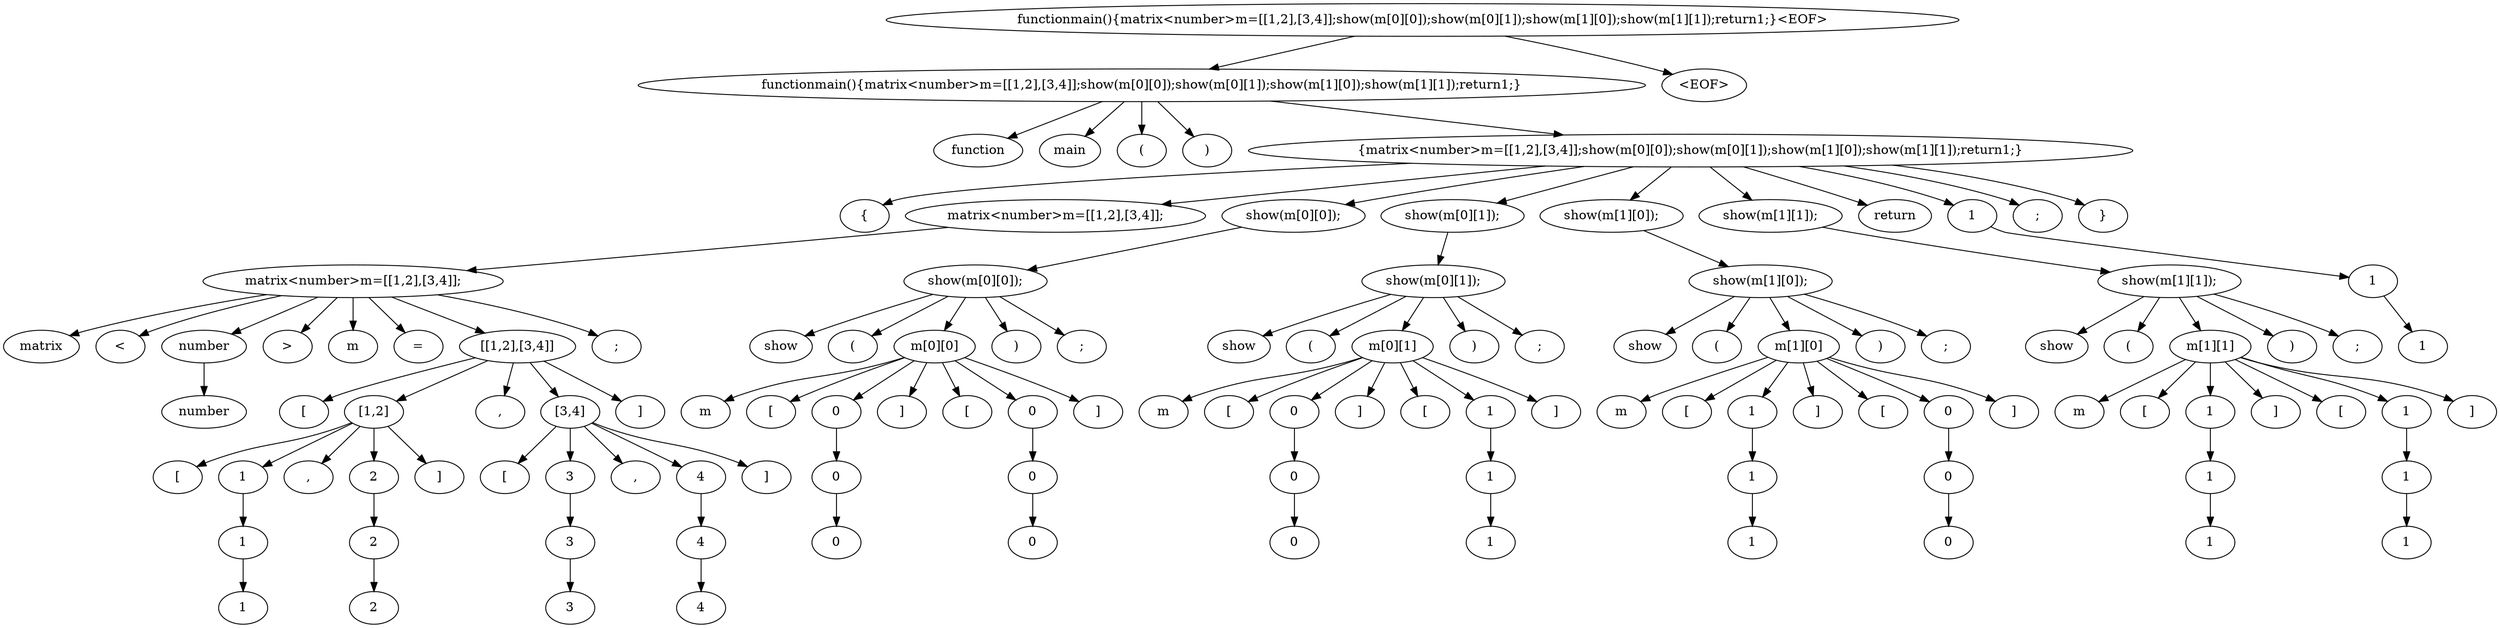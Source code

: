 digraph G {
node0[label="functionmain(){matrix<number>m=[[1,2],[3,4]];show(m[0][0]);show(m[0][1]);show(m[1][0]);show(m[1][1]);return1;}<EOF>"];
node1[label="functionmain(){matrix<number>m=[[1,2],[3,4]];show(m[0][0]);show(m[0][1]);show(m[1][0]);show(m[1][1]);return1;}"];
node2[label="function"];
node1 -> node2;
node3[label="main"];
node1 -> node3;
node4[label="("];
node1 -> node4;
node5[label=")"];
node1 -> node5;
node6[label="{matrix<number>m=[[1,2],[3,4]];show(m[0][0]);show(m[0][1]);show(m[1][0]);show(m[1][1]);return1;}"];
node7[label="{"];
node6 -> node7;
node8[label="matrix<number>m=[[1,2],[3,4]];"];
node9[label="matrix<number>m=[[1,2],[3,4]];"];
node10[label="matrix"];
node9 -> node10;
node11[label="<"];
node9 -> node11;
node12[label="number"];
node13[label="number"];
node12 -> node13;
node9 -> node12;
node14[label=">"];
node9 -> node14;
node15[label="m"];
node9 -> node15;
node16[label="="];
node9 -> node16;
node17[label="[[1,2],[3,4]]"];
node18[label="["];
node17 -> node18;
node19[label="[1,2]"];
node20[label="["];
node19 -> node20;
node21[label="1"];
node22[label="1"];
node23[label="1"];
node22 -> node23;
node21 -> node22;
node19 -> node21;
node24[label=","];
node19 -> node24;
node25[label="2"];
node26[label="2"];
node27[label="2"];
node26 -> node27;
node25 -> node26;
node19 -> node25;
node28[label="]"];
node19 -> node28;
node17 -> node19;
node29[label=","];
node17 -> node29;
node30[label="[3,4]"];
node31[label="["];
node30 -> node31;
node32[label="3"];
node33[label="3"];
node34[label="3"];
node33 -> node34;
node32 -> node33;
node30 -> node32;
node35[label=","];
node30 -> node35;
node36[label="4"];
node37[label="4"];
node38[label="4"];
node37 -> node38;
node36 -> node37;
node30 -> node36;
node39[label="]"];
node30 -> node39;
node17 -> node30;
node40[label="]"];
node17 -> node40;
node9 -> node17;
node41[label=";"];
node9 -> node41;
node8 -> node9;
node6 -> node8;
node42[label="show(m[0][0]);"];
node43[label="show(m[0][0]);"];
node44[label="show"];
node43 -> node44;
node45[label="("];
node43 -> node45;
node46[label="m[0][0]"];
node47[label="m"];
node46 -> node47;
node48[label="["];
node46 -> node48;
node49[label="0"];
node50[label="0"];
node51[label="0"];
node50 -> node51;
node49 -> node50;
node46 -> node49;
node52[label="]"];
node46 -> node52;
node53[label="["];
node46 -> node53;
node54[label="0"];
node55[label="0"];
node56[label="0"];
node55 -> node56;
node54 -> node55;
node46 -> node54;
node57[label="]"];
node46 -> node57;
node43 -> node46;
node58[label=")"];
node43 -> node58;
node59[label=";"];
node43 -> node59;
node42 -> node43;
node6 -> node42;
node60[label="show(m[0][1]);"];
node61[label="show(m[0][1]);"];
node62[label="show"];
node61 -> node62;
node63[label="("];
node61 -> node63;
node64[label="m[0][1]"];
node65[label="m"];
node64 -> node65;
node66[label="["];
node64 -> node66;
node67[label="0"];
node68[label="0"];
node69[label="0"];
node68 -> node69;
node67 -> node68;
node64 -> node67;
node70[label="]"];
node64 -> node70;
node71[label="["];
node64 -> node71;
node72[label="1"];
node73[label="1"];
node74[label="1"];
node73 -> node74;
node72 -> node73;
node64 -> node72;
node75[label="]"];
node64 -> node75;
node61 -> node64;
node76[label=")"];
node61 -> node76;
node77[label=";"];
node61 -> node77;
node60 -> node61;
node6 -> node60;
node78[label="show(m[1][0]);"];
node79[label="show(m[1][0]);"];
node80[label="show"];
node79 -> node80;
node81[label="("];
node79 -> node81;
node82[label="m[1][0]"];
node83[label="m"];
node82 -> node83;
node84[label="["];
node82 -> node84;
node85[label="1"];
node86[label="1"];
node87[label="1"];
node86 -> node87;
node85 -> node86;
node82 -> node85;
node88[label="]"];
node82 -> node88;
node89[label="["];
node82 -> node89;
node90[label="0"];
node91[label="0"];
node92[label="0"];
node91 -> node92;
node90 -> node91;
node82 -> node90;
node93[label="]"];
node82 -> node93;
node79 -> node82;
node94[label=")"];
node79 -> node94;
node95[label=";"];
node79 -> node95;
node78 -> node79;
node6 -> node78;
node96[label="show(m[1][1]);"];
node97[label="show(m[1][1]);"];
node98[label="show"];
node97 -> node98;
node99[label="("];
node97 -> node99;
node100[label="m[1][1]"];
node101[label="m"];
node100 -> node101;
node102[label="["];
node100 -> node102;
node103[label="1"];
node104[label="1"];
node105[label="1"];
node104 -> node105;
node103 -> node104;
node100 -> node103;
node106[label="]"];
node100 -> node106;
node107[label="["];
node100 -> node107;
node108[label="1"];
node109[label="1"];
node110[label="1"];
node109 -> node110;
node108 -> node109;
node100 -> node108;
node111[label="]"];
node100 -> node111;
node97 -> node100;
node112[label=")"];
node97 -> node112;
node113[label=";"];
node97 -> node113;
node96 -> node97;
node6 -> node96;
node114[label="return"];
node6 -> node114;
node115[label="1"];
node116[label="1"];
node117[label="1"];
node116 -> node117;
node115 -> node116;
node6 -> node115;
node118[label=";"];
node6 -> node118;
node119[label="}"];
node6 -> node119;
node1 -> node6;
node0 -> node1;
node120[label="<EOF>"];
node0 -> node120;
}
